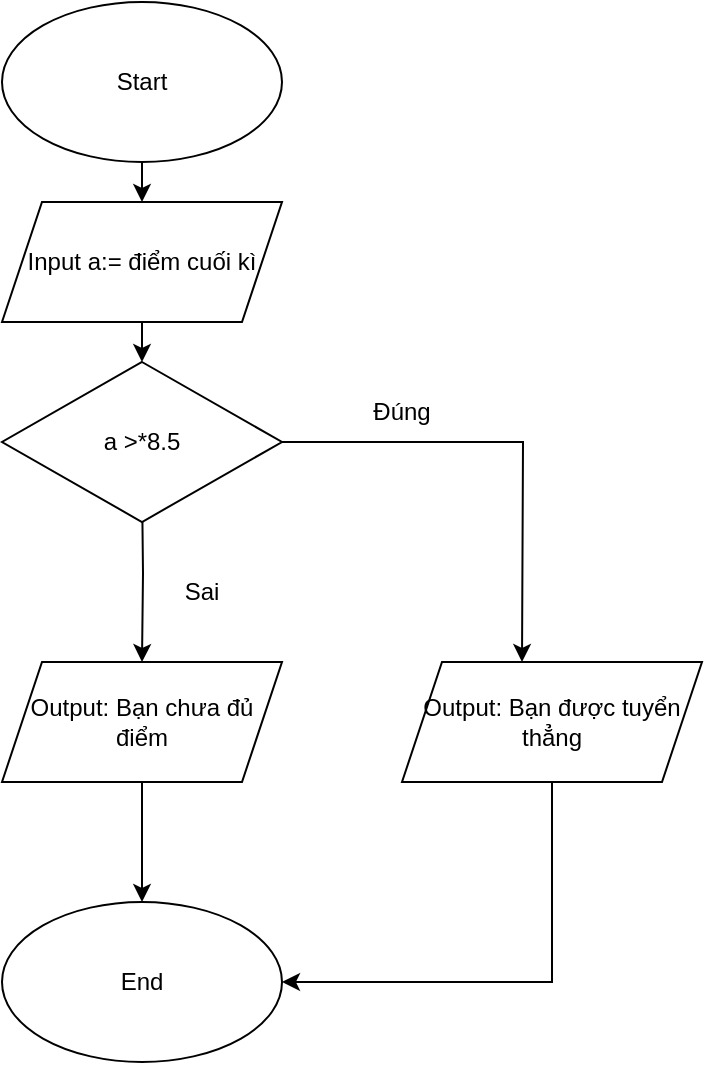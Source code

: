<mxfile version="20.8.2" type="device"><diagram id="zqDzVVFYHIVNYlAN_kwJ" name="Page-1"><mxGraphModel dx="1372" dy="747" grid="1" gridSize="10" guides="1" tooltips="1" connect="1" arrows="1" fold="1" page="1" pageScale="1" pageWidth="850" pageHeight="1100" math="0" shadow="0"><root><mxCell id="0"/><mxCell id="1" parent="0"/><mxCell id="b3MvFg0ED-KbeQK3Fm3V-7" style="edgeStyle=orthogonalEdgeStyle;rounded=0;orthogonalLoop=1;jettySize=auto;html=1;exitX=0.5;exitY=1;exitDx=0;exitDy=0;entryX=0.5;entryY=0;entryDx=0;entryDy=0;" edge="1" parent="1" source="b3MvFg0ED-KbeQK3Fm3V-1" target="b3MvFg0ED-KbeQK3Fm3V-2"><mxGeometry relative="1" as="geometry"/></mxCell><mxCell id="b3MvFg0ED-KbeQK3Fm3V-1" value="Start" style="ellipse;whiteSpace=wrap;html=1;" vertex="1" parent="1"><mxGeometry x="340" y="40" width="140" height="80" as="geometry"/></mxCell><mxCell id="b3MvFg0ED-KbeQK3Fm3V-8" style="edgeStyle=orthogonalEdgeStyle;rounded=0;orthogonalLoop=1;jettySize=auto;html=1;exitX=0.5;exitY=1;exitDx=0;exitDy=0;entryX=0.5;entryY=0;entryDx=0;entryDy=0;" edge="1" parent="1" source="b3MvFg0ED-KbeQK3Fm3V-2"><mxGeometry relative="1" as="geometry"><mxPoint x="410" y="220" as="targetPoint"/></mxGeometry></mxCell><mxCell id="b3MvFg0ED-KbeQK3Fm3V-2" value="Input a:= điểm cuối kì" style="shape=parallelogram;perimeter=parallelogramPerimeter;whiteSpace=wrap;html=1;fixedSize=1;" vertex="1" parent="1"><mxGeometry x="340" y="140" width="140" height="60" as="geometry"/></mxCell><mxCell id="b3MvFg0ED-KbeQK3Fm3V-9" style="edgeStyle=orthogonalEdgeStyle;rounded=0;orthogonalLoop=1;jettySize=auto;html=1;exitX=0.5;exitY=1;exitDx=0;exitDy=0;entryX=0.5;entryY=0;entryDx=0;entryDy=0;" edge="1" parent="1" target="b3MvFg0ED-KbeQK3Fm3V-5"><mxGeometry relative="1" as="geometry"><mxPoint x="410" y="280" as="sourcePoint"/></mxGeometry></mxCell><mxCell id="b3MvFg0ED-KbeQK3Fm3V-10" style="edgeStyle=orthogonalEdgeStyle;rounded=0;orthogonalLoop=1;jettySize=auto;html=1;exitX=0.5;exitY=1;exitDx=0;exitDy=0;entryX=0.5;entryY=0;entryDx=0;entryDy=0;" edge="1" parent="1" source="b3MvFg0ED-KbeQK3Fm3V-5" target="b3MvFg0ED-KbeQK3Fm3V-6"><mxGeometry relative="1" as="geometry"/></mxCell><mxCell id="b3MvFg0ED-KbeQK3Fm3V-5" value="Output: Bạn chưa đủ điểm" style="shape=parallelogram;perimeter=parallelogramPerimeter;whiteSpace=wrap;html=1;fixedSize=1;" vertex="1" parent="1"><mxGeometry x="340" y="370" width="140" height="60" as="geometry"/></mxCell><mxCell id="b3MvFg0ED-KbeQK3Fm3V-6" value="End&lt;br&gt;" style="ellipse;whiteSpace=wrap;html=1;" vertex="1" parent="1"><mxGeometry x="340" y="490" width="140" height="80" as="geometry"/></mxCell><mxCell id="b3MvFg0ED-KbeQK3Fm3V-13" style="edgeStyle=orthogonalEdgeStyle;rounded=0;orthogonalLoop=1;jettySize=auto;html=1;exitX=1;exitY=0.5;exitDx=0;exitDy=0;" edge="1" parent="1" source="b3MvFg0ED-KbeQK3Fm3V-12"><mxGeometry relative="1" as="geometry"><mxPoint x="600" y="370" as="targetPoint"/></mxGeometry></mxCell><mxCell id="b3MvFg0ED-KbeQK3Fm3V-12" value="a &amp;gt;*8.5" style="rhombus;whiteSpace=wrap;html=1;" vertex="1" parent="1"><mxGeometry x="340" y="220" width="140" height="80" as="geometry"/></mxCell><mxCell id="b3MvFg0ED-KbeQK3Fm3V-17" style="edgeStyle=orthogonalEdgeStyle;rounded=0;orthogonalLoop=1;jettySize=auto;html=1;entryX=1;entryY=0.5;entryDx=0;entryDy=0;" edge="1" parent="1" source="b3MvFg0ED-KbeQK3Fm3V-14" target="b3MvFg0ED-KbeQK3Fm3V-6"><mxGeometry relative="1" as="geometry"><mxPoint x="615" y="540" as="targetPoint"/><Array as="points"><mxPoint x="615" y="530"/></Array></mxGeometry></mxCell><mxCell id="b3MvFg0ED-KbeQK3Fm3V-14" value="Output: Bạn được tuyển thẳng" style="shape=parallelogram;perimeter=parallelogramPerimeter;whiteSpace=wrap;html=1;fixedSize=1;" vertex="1" parent="1"><mxGeometry x="540" y="370" width="150" height="60" as="geometry"/></mxCell><mxCell id="b3MvFg0ED-KbeQK3Fm3V-15" value="Đúng" style="text;html=1;strokeColor=none;fillColor=none;align=center;verticalAlign=middle;whiteSpace=wrap;rounded=0;" vertex="1" parent="1"><mxGeometry x="510" y="230" width="60" height="30" as="geometry"/></mxCell><mxCell id="b3MvFg0ED-KbeQK3Fm3V-16" value="Sai" style="text;html=1;strokeColor=none;fillColor=none;align=center;verticalAlign=middle;whiteSpace=wrap;rounded=0;" vertex="1" parent="1"><mxGeometry x="410" y="320" width="60" height="30" as="geometry"/></mxCell></root></mxGraphModel></diagram></mxfile>